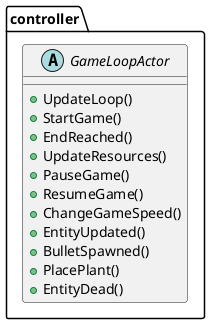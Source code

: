 @startuml
'https://plantuml.com/class-diagram

package controller{
    abstract GameLoopActor{
      +UpdateLoop()
      +StartGame()
      +EndReached()
      +UpdateResources()
      +PauseGame()
      +ResumeGame()
      +ChangeGameSpeed()
      +EntityUpdated()
      +BulletSpawned()
      +PlacePlant()
      +EntityDead()
    }
}

@enduml